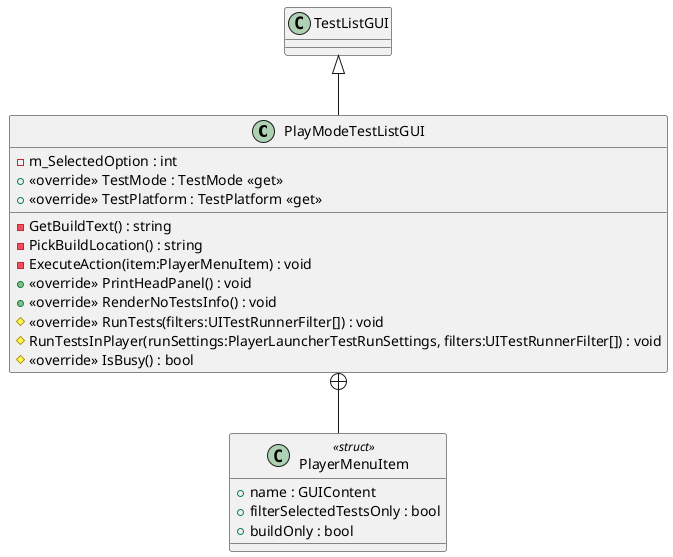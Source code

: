 @startuml
class PlayModeTestListGUI {
    - m_SelectedOption : int
    + <<override>> TestMode : TestMode <<get>>
    - GetBuildText() : string
    - PickBuildLocation() : string
    - ExecuteAction(item:PlayerMenuItem) : void
    + <<override>> PrintHeadPanel() : void
    + <<override>> RenderNoTestsInfo() : void
    # <<override>> RunTests(filters:UITestRunnerFilter[]) : void
    # RunTestsInPlayer(runSettings:PlayerLauncherTestRunSettings, filters:UITestRunnerFilter[]) : void
    + <<override>> TestPlatform : TestPlatform <<get>>
    # <<override>> IsBusy() : bool
}
class PlayerMenuItem <<struct>> {
    + name : GUIContent
    + filterSelectedTestsOnly : bool
    + buildOnly : bool
}
TestListGUI <|-- PlayModeTestListGUI
PlayModeTestListGUI +-- PlayerMenuItem
@enduml
